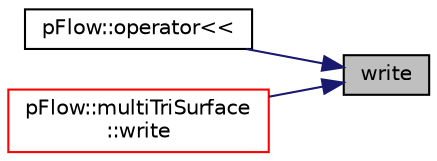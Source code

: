 digraph "write"
{
 // LATEX_PDF_SIZE
  edge [fontname="Helvetica",fontsize="10",labelfontname="Helvetica",labelfontsize="10"];
  node [fontname="Helvetica",fontsize="10",shape=record];
  rankdir="RL";
  Node1 [label="write",height=0.2,width=0.4,color="black", fillcolor="grey75", style="filled", fontcolor="black",tooltip=" "];
  Node1 -> Node2 [dir="back",color="midnightblue",fontsize="10",style="solid",fontname="Helvetica"];
  Node2 [label="pFlow::operator\<\<",height=0.2,width=0.4,color="black", fillcolor="white", style="filled",URL="$namespacepFlow.html#a48cb6337e76ea73ec74dceaada823320",tooltip=" "];
  Node1 -> Node3 [dir="back",color="midnightblue",fontsize="10",style="solid",fontname="Helvetica"];
  Node3 [label="pFlow::multiTriSurface\l::write",height=0.2,width=0.4,color="red", fillcolor="white", style="filled",URL="$classpFlow_1_1multiTriSurface.html#ab3738b20dfa25d66228f6a7571d97aa0",tooltip=" "];
}
